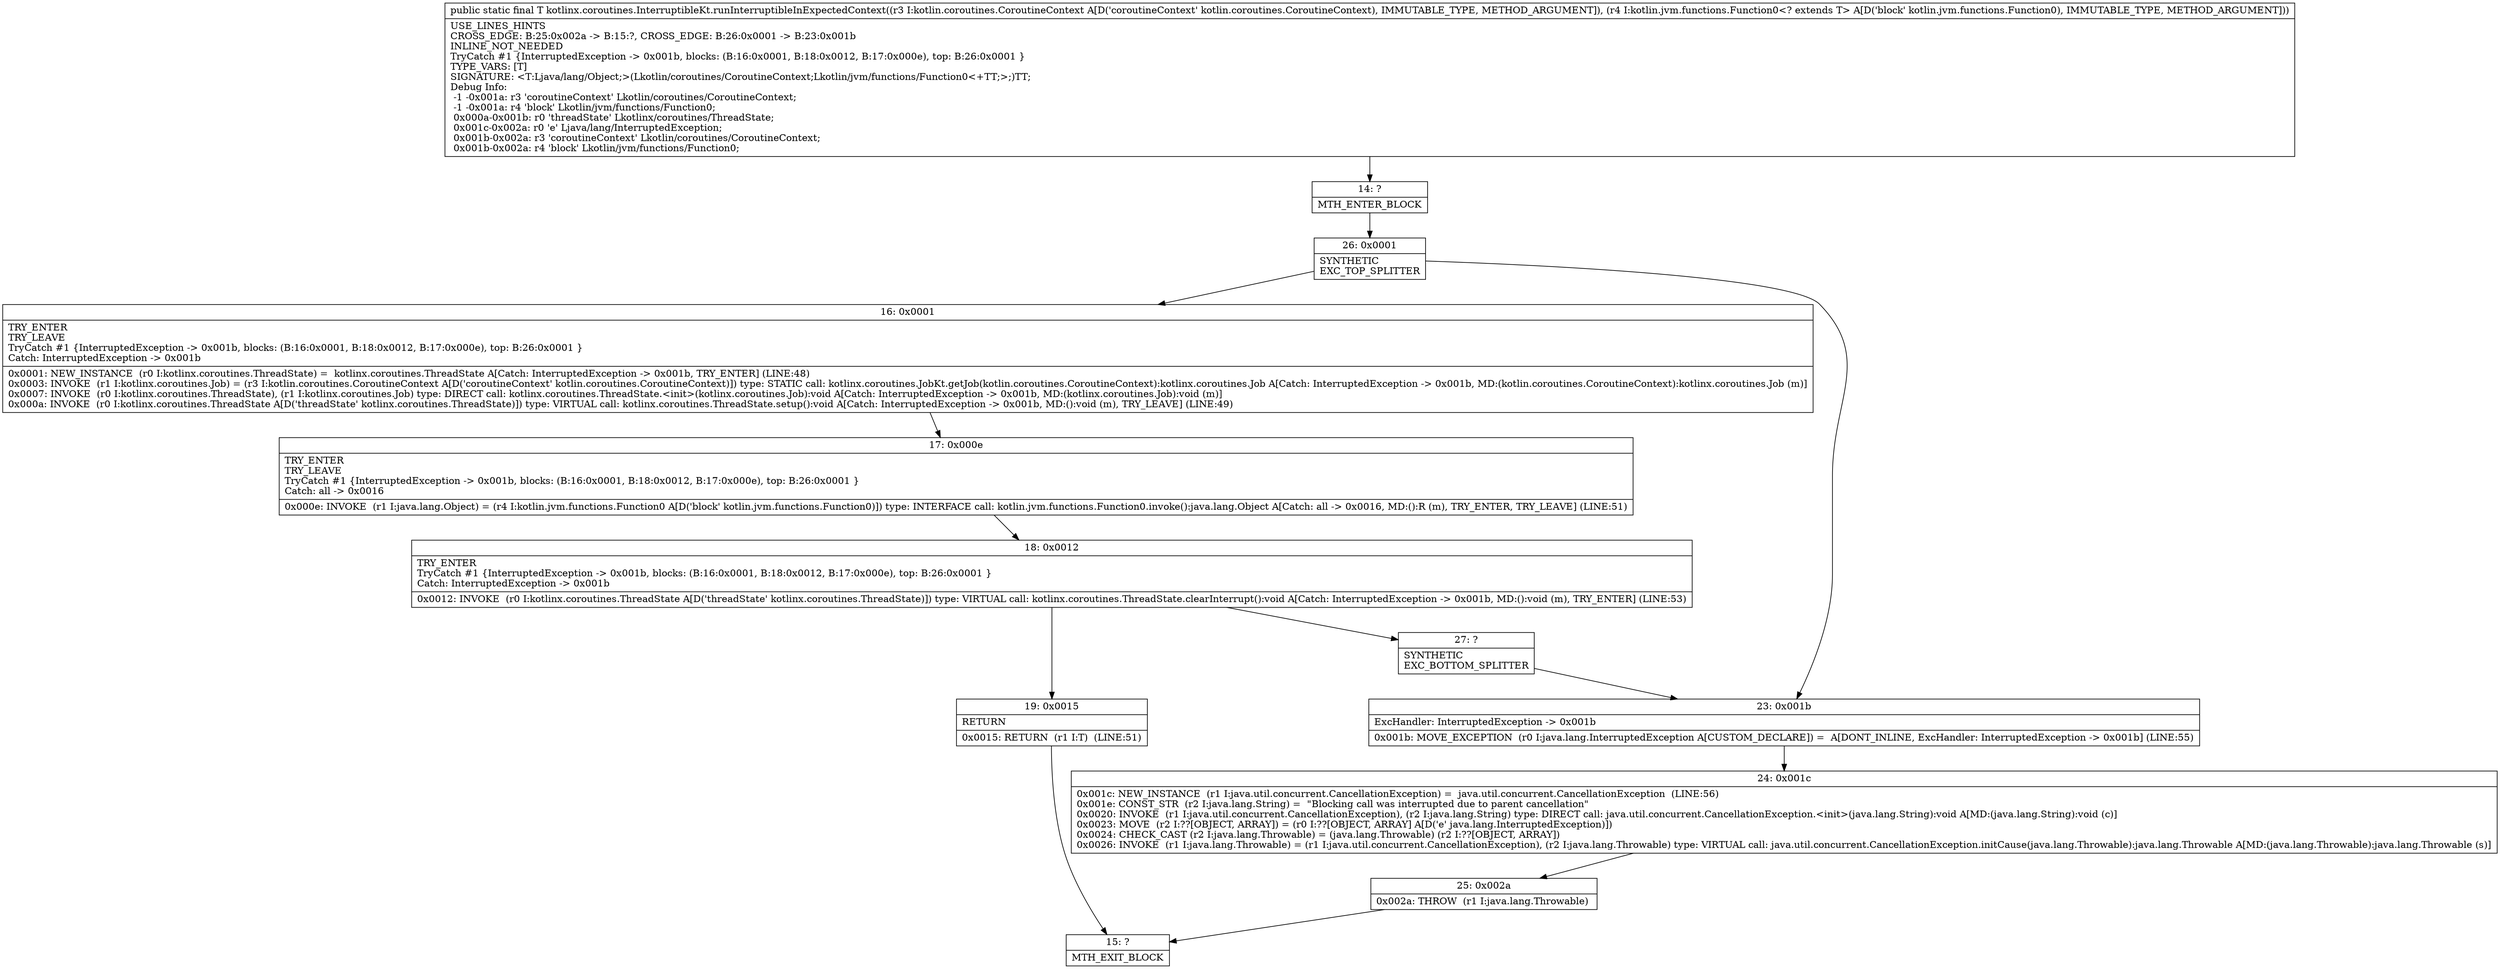 digraph "CFG forkotlinx.coroutines.InterruptibleKt.runInterruptibleInExpectedContext(Lkotlin\/coroutines\/CoroutineContext;Lkotlin\/jvm\/functions\/Function0;)Ljava\/lang\/Object;" {
Node_14 [shape=record,label="{14\:\ ?|MTH_ENTER_BLOCK\l}"];
Node_26 [shape=record,label="{26\:\ 0x0001|SYNTHETIC\lEXC_TOP_SPLITTER\l}"];
Node_16 [shape=record,label="{16\:\ 0x0001|TRY_ENTER\lTRY_LEAVE\lTryCatch #1 \{InterruptedException \-\> 0x001b, blocks: (B:16:0x0001, B:18:0x0012, B:17:0x000e), top: B:26:0x0001 \}\lCatch: InterruptedException \-\> 0x001b\l|0x0001: NEW_INSTANCE  (r0 I:kotlinx.coroutines.ThreadState) =  kotlinx.coroutines.ThreadState A[Catch: InterruptedException \-\> 0x001b, TRY_ENTER] (LINE:48)\l0x0003: INVOKE  (r1 I:kotlinx.coroutines.Job) = (r3 I:kotlin.coroutines.CoroutineContext A[D('coroutineContext' kotlin.coroutines.CoroutineContext)]) type: STATIC call: kotlinx.coroutines.JobKt.getJob(kotlin.coroutines.CoroutineContext):kotlinx.coroutines.Job A[Catch: InterruptedException \-\> 0x001b, MD:(kotlin.coroutines.CoroutineContext):kotlinx.coroutines.Job (m)]\l0x0007: INVOKE  (r0 I:kotlinx.coroutines.ThreadState), (r1 I:kotlinx.coroutines.Job) type: DIRECT call: kotlinx.coroutines.ThreadState.\<init\>(kotlinx.coroutines.Job):void A[Catch: InterruptedException \-\> 0x001b, MD:(kotlinx.coroutines.Job):void (m)]\l0x000a: INVOKE  (r0 I:kotlinx.coroutines.ThreadState A[D('threadState' kotlinx.coroutines.ThreadState)]) type: VIRTUAL call: kotlinx.coroutines.ThreadState.setup():void A[Catch: InterruptedException \-\> 0x001b, MD:():void (m), TRY_LEAVE] (LINE:49)\l}"];
Node_17 [shape=record,label="{17\:\ 0x000e|TRY_ENTER\lTRY_LEAVE\lTryCatch #1 \{InterruptedException \-\> 0x001b, blocks: (B:16:0x0001, B:18:0x0012, B:17:0x000e), top: B:26:0x0001 \}\lCatch: all \-\> 0x0016\l|0x000e: INVOKE  (r1 I:java.lang.Object) = (r4 I:kotlin.jvm.functions.Function0 A[D('block' kotlin.jvm.functions.Function0)]) type: INTERFACE call: kotlin.jvm.functions.Function0.invoke():java.lang.Object A[Catch: all \-\> 0x0016, MD:():R (m), TRY_ENTER, TRY_LEAVE] (LINE:51)\l}"];
Node_18 [shape=record,label="{18\:\ 0x0012|TRY_ENTER\lTryCatch #1 \{InterruptedException \-\> 0x001b, blocks: (B:16:0x0001, B:18:0x0012, B:17:0x000e), top: B:26:0x0001 \}\lCatch: InterruptedException \-\> 0x001b\l|0x0012: INVOKE  (r0 I:kotlinx.coroutines.ThreadState A[D('threadState' kotlinx.coroutines.ThreadState)]) type: VIRTUAL call: kotlinx.coroutines.ThreadState.clearInterrupt():void A[Catch: InterruptedException \-\> 0x001b, MD:():void (m), TRY_ENTER] (LINE:53)\l}"];
Node_19 [shape=record,label="{19\:\ 0x0015|RETURN\l|0x0015: RETURN  (r1 I:T)  (LINE:51)\l}"];
Node_15 [shape=record,label="{15\:\ ?|MTH_EXIT_BLOCK\l}"];
Node_27 [shape=record,label="{27\:\ ?|SYNTHETIC\lEXC_BOTTOM_SPLITTER\l}"];
Node_23 [shape=record,label="{23\:\ 0x001b|ExcHandler: InterruptedException \-\> 0x001b\l|0x001b: MOVE_EXCEPTION  (r0 I:java.lang.InterruptedException A[CUSTOM_DECLARE]) =  A[DONT_INLINE, ExcHandler: InterruptedException \-\> 0x001b] (LINE:55)\l}"];
Node_24 [shape=record,label="{24\:\ 0x001c|0x001c: NEW_INSTANCE  (r1 I:java.util.concurrent.CancellationException) =  java.util.concurrent.CancellationException  (LINE:56)\l0x001e: CONST_STR  (r2 I:java.lang.String) =  \"Blocking call was interrupted due to parent cancellation\" \l0x0020: INVOKE  (r1 I:java.util.concurrent.CancellationException), (r2 I:java.lang.String) type: DIRECT call: java.util.concurrent.CancellationException.\<init\>(java.lang.String):void A[MD:(java.lang.String):void (c)]\l0x0023: MOVE  (r2 I:??[OBJECT, ARRAY]) = (r0 I:??[OBJECT, ARRAY] A[D('e' java.lang.InterruptedException)]) \l0x0024: CHECK_CAST (r2 I:java.lang.Throwable) = (java.lang.Throwable) (r2 I:??[OBJECT, ARRAY]) \l0x0026: INVOKE  (r1 I:java.lang.Throwable) = (r1 I:java.util.concurrent.CancellationException), (r2 I:java.lang.Throwable) type: VIRTUAL call: java.util.concurrent.CancellationException.initCause(java.lang.Throwable):java.lang.Throwable A[MD:(java.lang.Throwable):java.lang.Throwable (s)]\l}"];
Node_25 [shape=record,label="{25\:\ 0x002a|0x002a: THROW  (r1 I:java.lang.Throwable) \l}"];
MethodNode[shape=record,label="{public static final T kotlinx.coroutines.InterruptibleKt.runInterruptibleInExpectedContext((r3 I:kotlin.coroutines.CoroutineContext A[D('coroutineContext' kotlin.coroutines.CoroutineContext), IMMUTABLE_TYPE, METHOD_ARGUMENT]), (r4 I:kotlin.jvm.functions.Function0\<? extends T\> A[D('block' kotlin.jvm.functions.Function0), IMMUTABLE_TYPE, METHOD_ARGUMENT]))  | USE_LINES_HINTS\lCROSS_EDGE: B:25:0x002a \-\> B:15:?, CROSS_EDGE: B:26:0x0001 \-\> B:23:0x001b\lINLINE_NOT_NEEDED\lTryCatch #1 \{InterruptedException \-\> 0x001b, blocks: (B:16:0x0001, B:18:0x0012, B:17:0x000e), top: B:26:0x0001 \}\lTYPE_VARS: [T]\lSIGNATURE: \<T:Ljava\/lang\/Object;\>(Lkotlin\/coroutines\/CoroutineContext;Lkotlin\/jvm\/functions\/Function0\<+TT;\>;)TT;\lDebug Info:\l  \-1 \-0x001a: r3 'coroutineContext' Lkotlin\/coroutines\/CoroutineContext;\l  \-1 \-0x001a: r4 'block' Lkotlin\/jvm\/functions\/Function0;\l  0x000a\-0x001b: r0 'threadState' Lkotlinx\/coroutines\/ThreadState;\l  0x001c\-0x002a: r0 'e' Ljava\/lang\/InterruptedException;\l  0x001b\-0x002a: r3 'coroutineContext' Lkotlin\/coroutines\/CoroutineContext;\l  0x001b\-0x002a: r4 'block' Lkotlin\/jvm\/functions\/Function0;\l}"];
MethodNode -> Node_14;Node_14 -> Node_26;
Node_26 -> Node_16;
Node_26 -> Node_23;
Node_16 -> Node_17;
Node_17 -> Node_18;
Node_18 -> Node_19;
Node_18 -> Node_27;
Node_19 -> Node_15;
Node_27 -> Node_23;
Node_23 -> Node_24;
Node_24 -> Node_25;
Node_25 -> Node_15;
}

